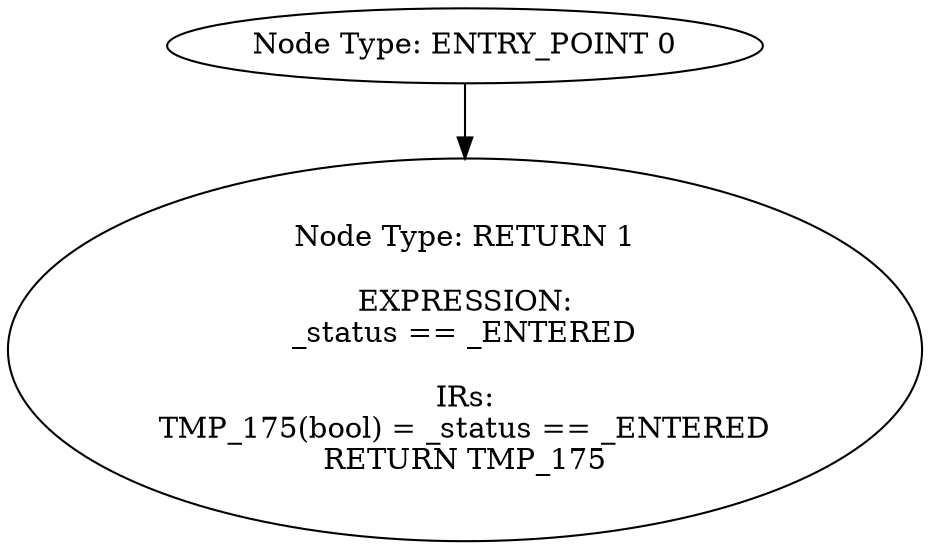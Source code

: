 digraph{
0[label="Node Type: ENTRY_POINT 0
"];
0->1;
1[label="Node Type: RETURN 1

EXPRESSION:
_status == _ENTERED

IRs:
TMP_175(bool) = _status == _ENTERED
RETURN TMP_175"];
}
